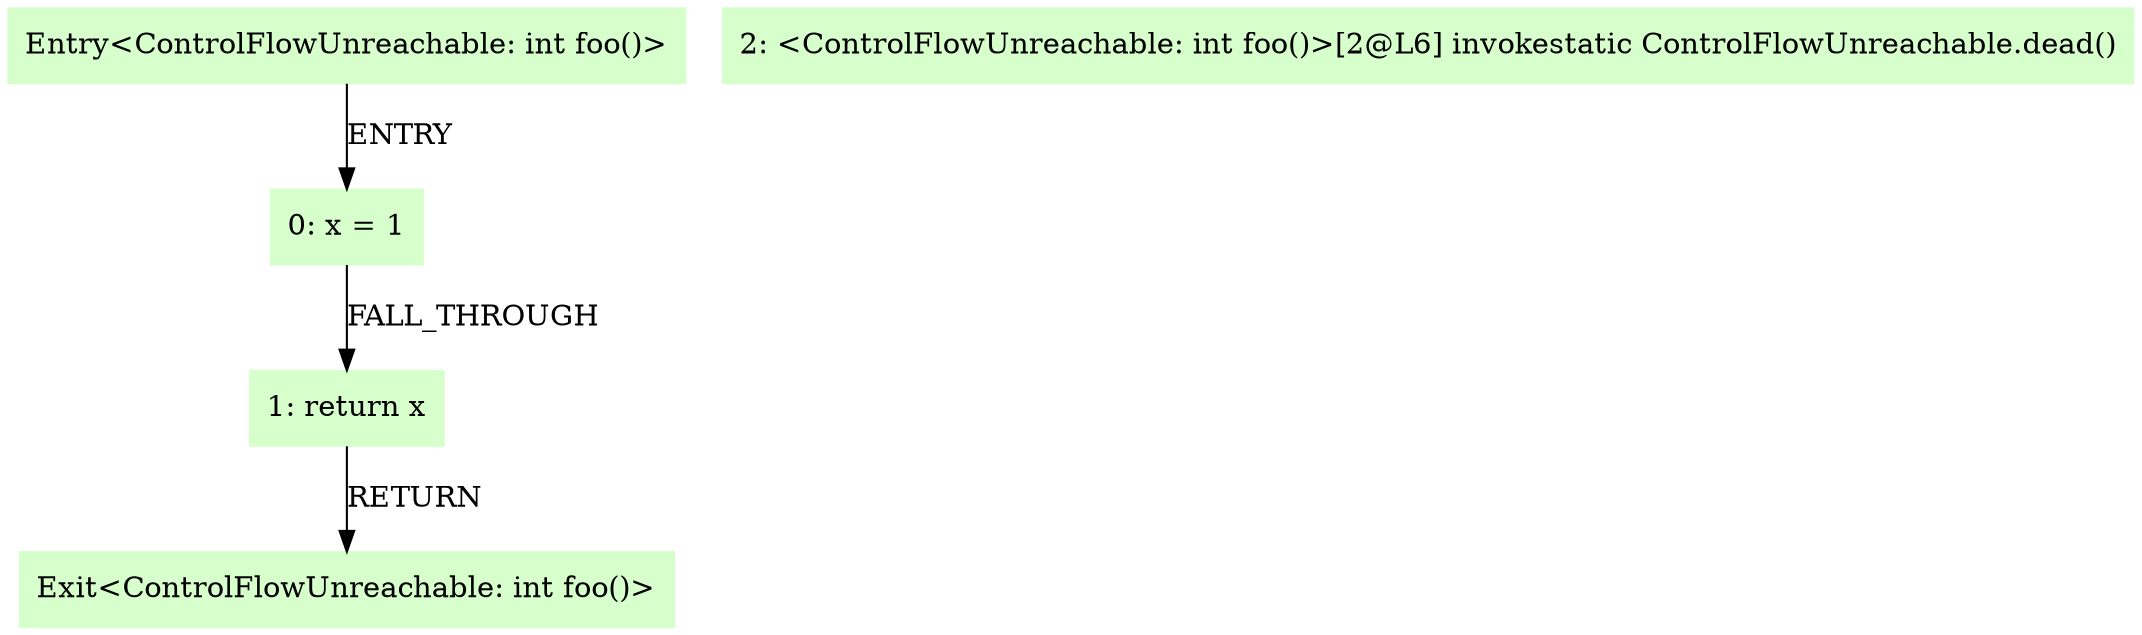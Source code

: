 digraph G {
  node [style=filled,color=".3 .2 1.0",shape=box,];
  "0" [label="Entry<ControlFlowUnreachable: int foo()>",];
  "1" [label="0: x = 1",];
  "2" [label="1: return x",];
  "3" [label="2: <ControlFlowUnreachable: int foo()>[2@L6] invokestatic ControlFlowUnreachable.dead()",];
  "4" [label="Exit<ControlFlowUnreachable: int foo()>",];
  "0" -> "1" [label="ENTRY",];
  "1" -> "2" [label="FALL_THROUGH",];
  "2" -> "4" [label="RETURN",];
}
